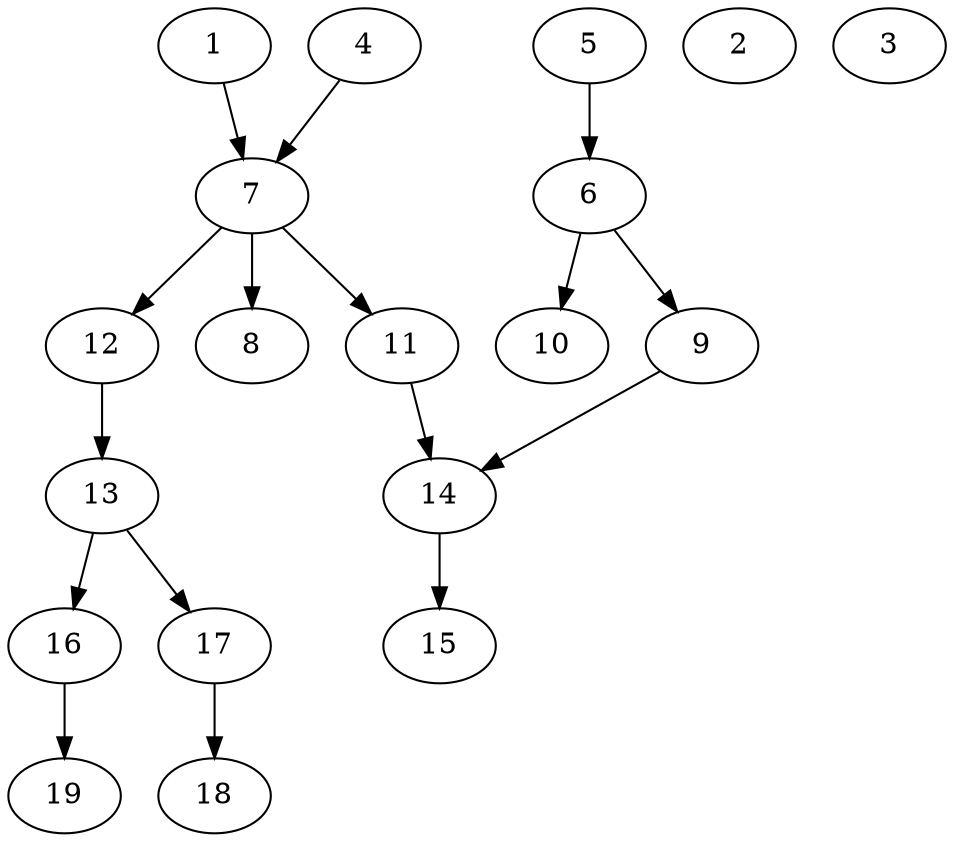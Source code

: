 // DAG (tier=1-easy, mode=data, n=19, ccr=0.346, fat=0.473, density=0.293, regular=0.666, jump=0.092, mindata=1048576, maxdata=8388608)
// DAG automatically generated by daggen at Sun Aug 24 16:33:33 2025
// /home/ermia/Project/Environments/daggen/bin/daggen --dot --ccr 0.346 --fat 0.473 --regular 0.666 --density 0.293 --jump 0.092 --mindata 1048576 --maxdata 8388608 -n 19 
digraph G {
  1 [size="51634300008220952", alpha="0.19", expect_size="25817150004110476"]
  1 -> 7 [size ="49574668402688"]
  2 [size="3355382134154985472", alpha="0.08", expect_size="1677691067077492736"]
  3 [size="15271225206202128", alpha="0.03", expect_size="7635612603101064"]
  4 [size="3924309126792550", alpha="0.19", expect_size="1962154563396275"]
  4 -> 7 [size ="121004026232832"]
  5 [size="171150593567230001152", alpha="0.20", expect_size="85575296783615000576"]
  5 -> 6 [size ="246609002627072"]
  6 [size="14824860446124670976", alpha="0.17", expect_size="7412430223062335488"]
  6 -> 9 [size ="48278125150208"]
  6 -> 10 [size ="48278125150208"]
  7 [size="1506331442375233280", alpha="0.18", expect_size="753165721187616640"]
  7 -> 8 [size ="558834334564352"]
  7 -> 11 [size ="558834334564352"]
  7 -> 12 [size ="558834334564352"]
  8 [size="554925897547776000000", alpha="0.03", expect_size="277462948773888000000"]
  9 [size="178808283899832512", alpha="0.09", expect_size="89404141949916256"]
  9 -> 14 [size ="129495285628928"]
  10 [size="5591168912785551", alpha="0.10", expect_size="2795584456392775"]
  11 [size="259260567352500027392", alpha="0.02", expect_size="129630283676250013696"]
  11 -> 14 [size ="325272712773632"]
  12 [size="2161604603784137", alpha="0.18", expect_size="1080802301892068"]
  12 -> 13 [size ="87788670156800"]
  13 [size="27123721077468460", alpha="0.03", expect_size="13561860538734230"]
  13 -> 16 [size ="518640529047552"]
  13 -> 17 [size ="518640529047552"]
  14 [size="15919529191508920", alpha="0.13", expect_size="7959764595754460"]
  14 -> 15 [size ="268544205914112"]
  15 [size="352427216668205252608", alpha="0.16", expect_size="176213608334102626304"]
  16 [size="809640878252073600", alpha="0.07", expect_size="404820439126036800"]
  16 -> 19 [size ="513771000823808"]
  17 [size="6260084480282997", alpha="0.11", expect_size="3130042240141498"]
  17 -> 18 [size ="459484333867008"]
  18 [size="33273897858424111104", alpha="0.00", expect_size="16636948929212055552"]
  19 [size="455870057348595712", alpha="0.17", expect_size="227935028674297856"]
}